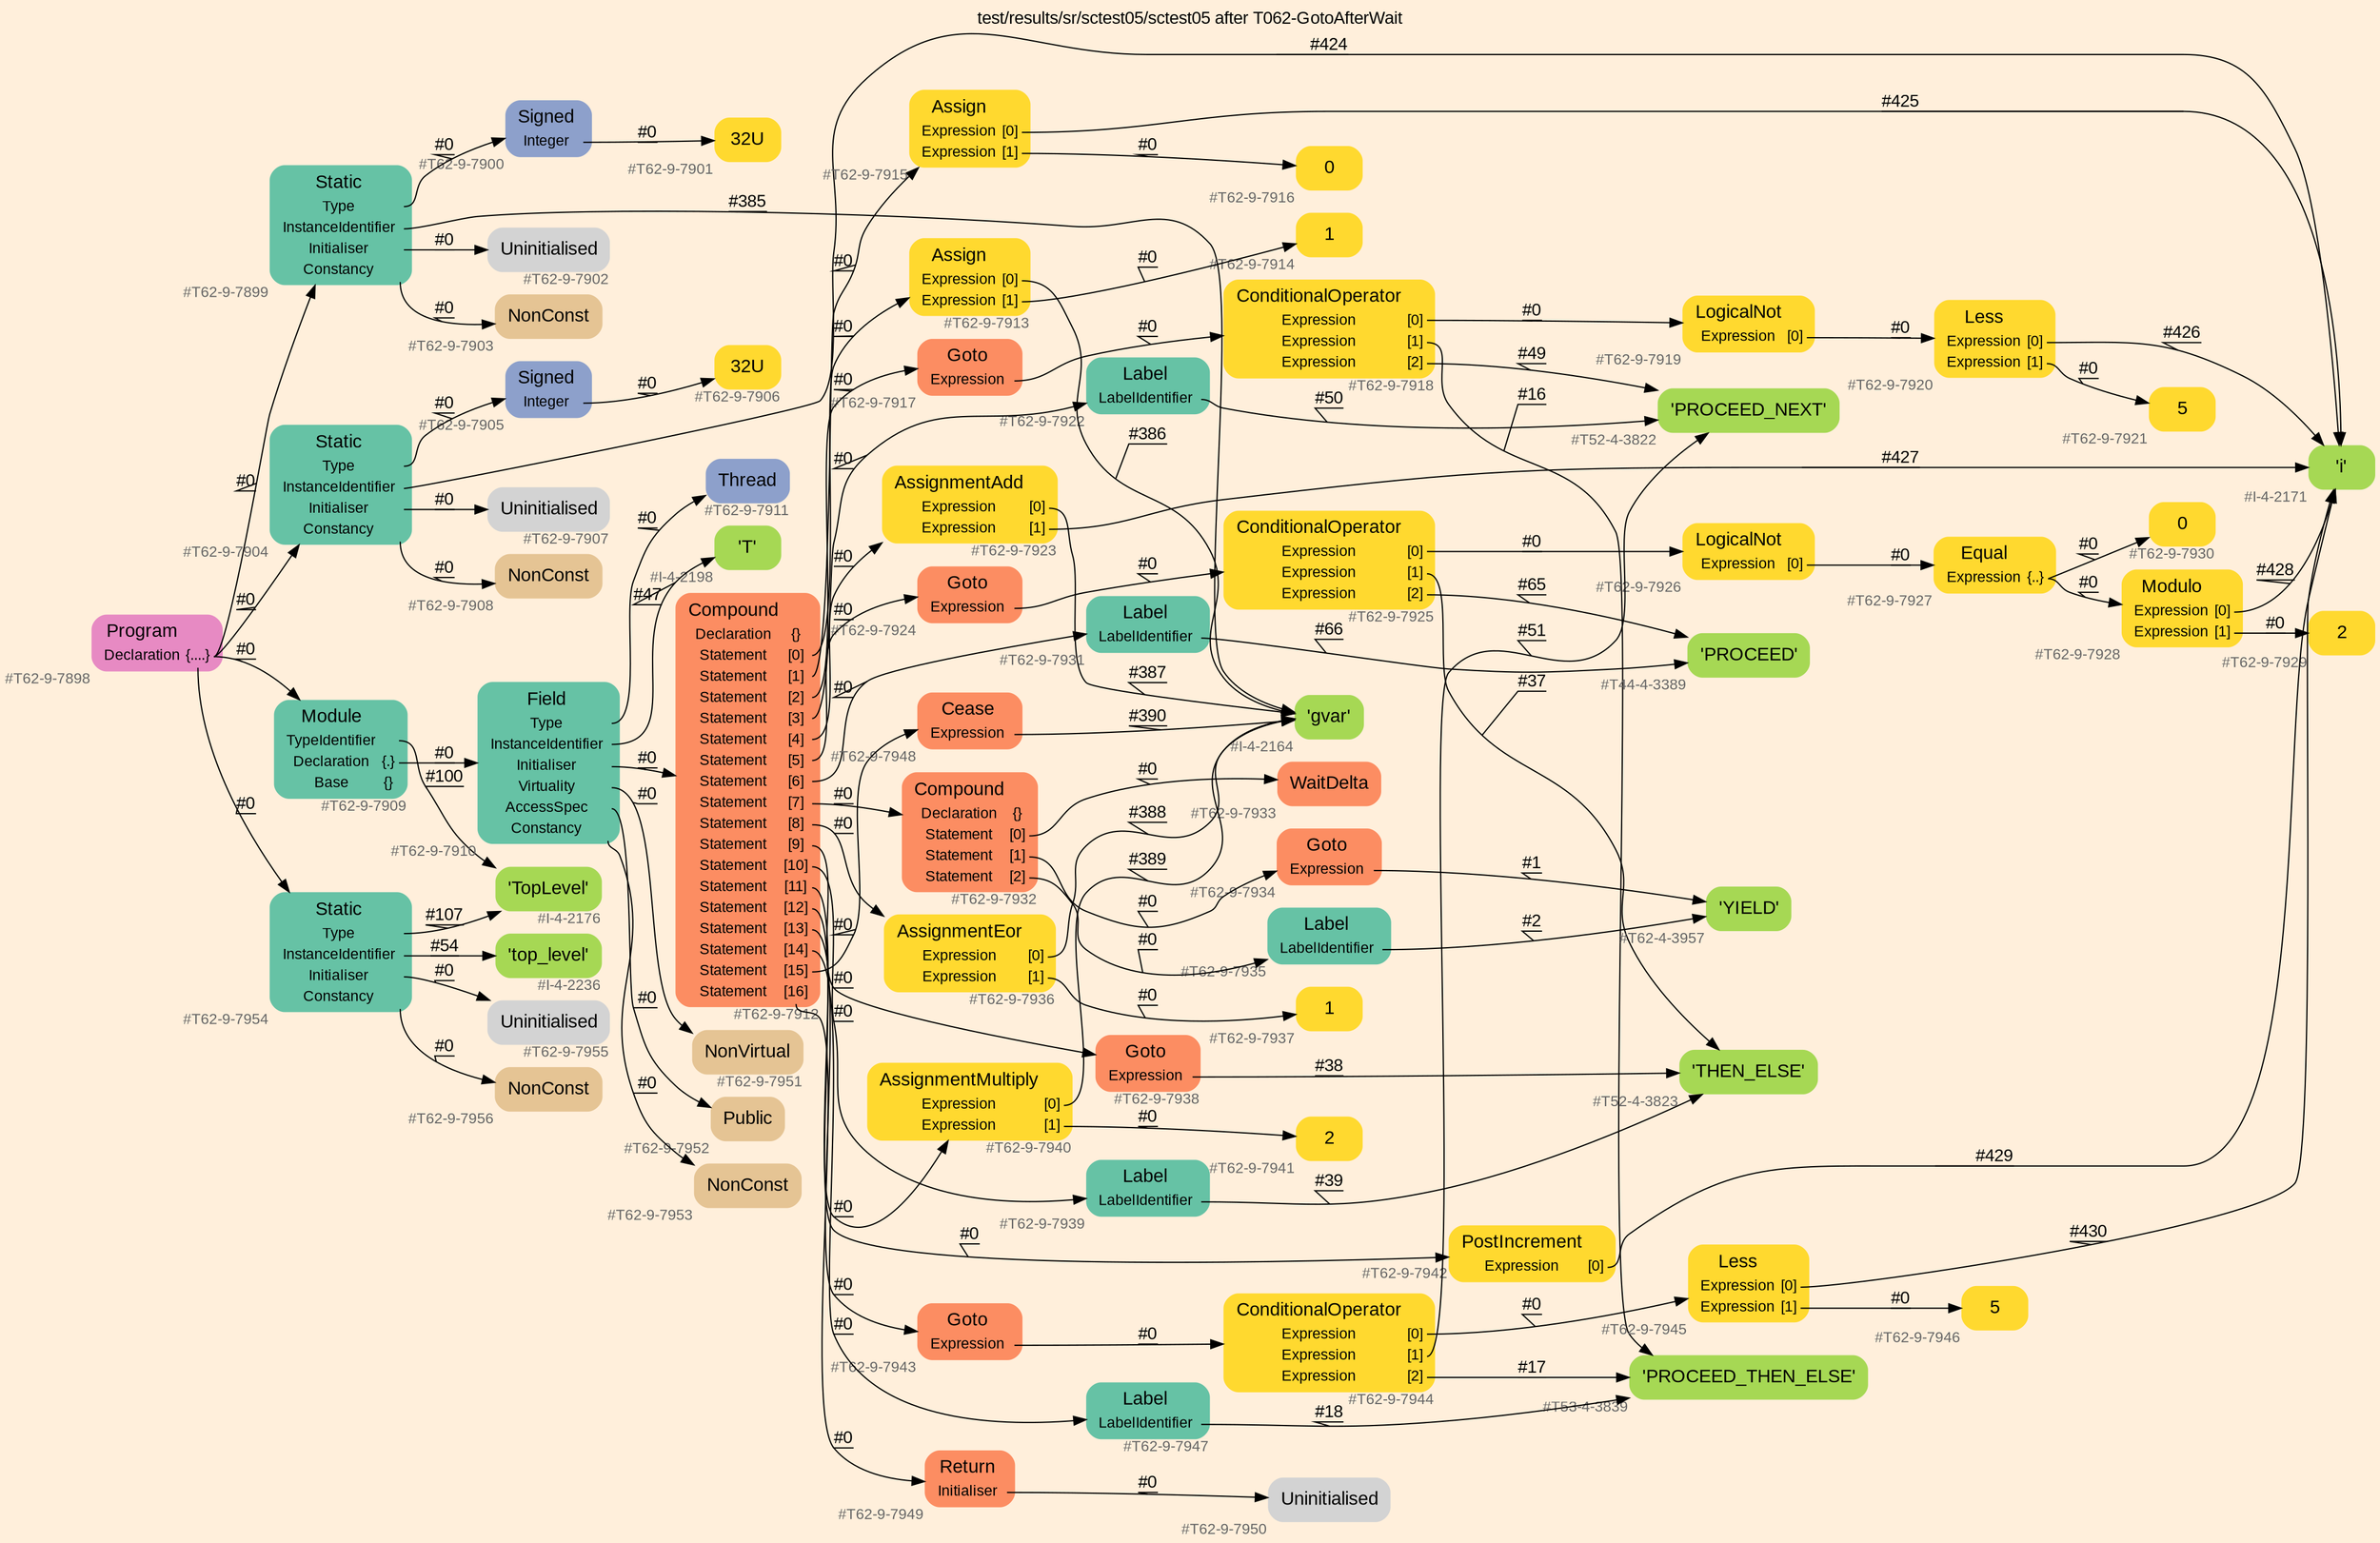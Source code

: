 digraph "test/results/sr/sctest05/sctest05 after T062-GotoAfterWait" {
label = "test/results/sr/sctest05/sctest05 after T062-GotoAfterWait"
labelloc = t
graph [
    rankdir = "LR"
    ranksep = 0.3
    bgcolor = antiquewhite1
    color = black
    fontcolor = black
    fontname = "Arial"
];
node [
    fontname = "Arial"
];
edge [
    fontname = "Arial"
];

// -------------------- node figure --------------------
// -------- block #T62-9-7898 ----------
"#T62-9-7898" [
    fillcolor = "/set28/4"
    xlabel = "#T62-9-7898"
    fontsize = "12"
    fontcolor = grey40
    shape = "plaintext"
    label = <<TABLE BORDER="0" CELLBORDER="0" CELLSPACING="0">
     <TR><TD><FONT COLOR="black" POINT-SIZE="15">Program</FONT></TD></TR>
     <TR><TD><FONT COLOR="black" POINT-SIZE="12">Declaration</FONT></TD><TD PORT="port0"><FONT COLOR="black" POINT-SIZE="12">{....}</FONT></TD></TR>
    </TABLE>>
    style = "rounded,filled"
];

// -------- block #T62-9-7899 ----------
"#T62-9-7899" [
    fillcolor = "/set28/1"
    xlabel = "#T62-9-7899"
    fontsize = "12"
    fontcolor = grey40
    shape = "plaintext"
    label = <<TABLE BORDER="0" CELLBORDER="0" CELLSPACING="0">
     <TR><TD><FONT COLOR="black" POINT-SIZE="15">Static</FONT></TD></TR>
     <TR><TD><FONT COLOR="black" POINT-SIZE="12">Type</FONT></TD><TD PORT="port0"></TD></TR>
     <TR><TD><FONT COLOR="black" POINT-SIZE="12">InstanceIdentifier</FONT></TD><TD PORT="port1"></TD></TR>
     <TR><TD><FONT COLOR="black" POINT-SIZE="12">Initialiser</FONT></TD><TD PORT="port2"></TD></TR>
     <TR><TD><FONT COLOR="black" POINT-SIZE="12">Constancy</FONT></TD><TD PORT="port3"></TD></TR>
    </TABLE>>
    style = "rounded,filled"
];

// -------- block #T62-9-7900 ----------
"#T62-9-7900" [
    fillcolor = "/set28/3"
    xlabel = "#T62-9-7900"
    fontsize = "12"
    fontcolor = grey40
    shape = "plaintext"
    label = <<TABLE BORDER="0" CELLBORDER="0" CELLSPACING="0">
     <TR><TD><FONT COLOR="black" POINT-SIZE="15">Signed</FONT></TD></TR>
     <TR><TD><FONT COLOR="black" POINT-SIZE="12">Integer</FONT></TD><TD PORT="port0"></TD></TR>
    </TABLE>>
    style = "rounded,filled"
];

// -------- block #T62-9-7901 ----------
"#T62-9-7901" [
    fillcolor = "/set28/6"
    xlabel = "#T62-9-7901"
    fontsize = "12"
    fontcolor = grey40
    shape = "plaintext"
    label = <<TABLE BORDER="0" CELLBORDER="0" CELLSPACING="0">
     <TR><TD><FONT COLOR="black" POINT-SIZE="15">32U</FONT></TD></TR>
    </TABLE>>
    style = "rounded,filled"
];

// -------- block #I-4-2164 ----------
"#I-4-2164" [
    fillcolor = "/set28/5"
    xlabel = "#I-4-2164"
    fontsize = "12"
    fontcolor = grey40
    shape = "plaintext"
    label = <<TABLE BORDER="0" CELLBORDER="0" CELLSPACING="0">
     <TR><TD><FONT COLOR="black" POINT-SIZE="15">'gvar'</FONT></TD></TR>
    </TABLE>>
    style = "rounded,filled"
];

// -------- block #T62-9-7902 ----------
"#T62-9-7902" [
    xlabel = "#T62-9-7902"
    fontsize = "12"
    fontcolor = grey40
    shape = "plaintext"
    label = <<TABLE BORDER="0" CELLBORDER="0" CELLSPACING="0">
     <TR><TD><FONT COLOR="black" POINT-SIZE="15">Uninitialised</FONT></TD></TR>
    </TABLE>>
    style = "rounded,filled"
];

// -------- block #T62-9-7903 ----------
"#T62-9-7903" [
    fillcolor = "/set28/7"
    xlabel = "#T62-9-7903"
    fontsize = "12"
    fontcolor = grey40
    shape = "plaintext"
    label = <<TABLE BORDER="0" CELLBORDER="0" CELLSPACING="0">
     <TR><TD><FONT COLOR="black" POINT-SIZE="15">NonConst</FONT></TD></TR>
    </TABLE>>
    style = "rounded,filled"
];

// -------- block #T62-9-7904 ----------
"#T62-9-7904" [
    fillcolor = "/set28/1"
    xlabel = "#T62-9-7904"
    fontsize = "12"
    fontcolor = grey40
    shape = "plaintext"
    label = <<TABLE BORDER="0" CELLBORDER="0" CELLSPACING="0">
     <TR><TD><FONT COLOR="black" POINT-SIZE="15">Static</FONT></TD></TR>
     <TR><TD><FONT COLOR="black" POINT-SIZE="12">Type</FONT></TD><TD PORT="port0"></TD></TR>
     <TR><TD><FONT COLOR="black" POINT-SIZE="12">InstanceIdentifier</FONT></TD><TD PORT="port1"></TD></TR>
     <TR><TD><FONT COLOR="black" POINT-SIZE="12">Initialiser</FONT></TD><TD PORT="port2"></TD></TR>
     <TR><TD><FONT COLOR="black" POINT-SIZE="12">Constancy</FONT></TD><TD PORT="port3"></TD></TR>
    </TABLE>>
    style = "rounded,filled"
];

// -------- block #T62-9-7905 ----------
"#T62-9-7905" [
    fillcolor = "/set28/3"
    xlabel = "#T62-9-7905"
    fontsize = "12"
    fontcolor = grey40
    shape = "plaintext"
    label = <<TABLE BORDER="0" CELLBORDER="0" CELLSPACING="0">
     <TR><TD><FONT COLOR="black" POINT-SIZE="15">Signed</FONT></TD></TR>
     <TR><TD><FONT COLOR="black" POINT-SIZE="12">Integer</FONT></TD><TD PORT="port0"></TD></TR>
    </TABLE>>
    style = "rounded,filled"
];

// -------- block #T62-9-7906 ----------
"#T62-9-7906" [
    fillcolor = "/set28/6"
    xlabel = "#T62-9-7906"
    fontsize = "12"
    fontcolor = grey40
    shape = "plaintext"
    label = <<TABLE BORDER="0" CELLBORDER="0" CELLSPACING="0">
     <TR><TD><FONT COLOR="black" POINT-SIZE="15">32U</FONT></TD></TR>
    </TABLE>>
    style = "rounded,filled"
];

// -------- block #I-4-2171 ----------
"#I-4-2171" [
    fillcolor = "/set28/5"
    xlabel = "#I-4-2171"
    fontsize = "12"
    fontcolor = grey40
    shape = "plaintext"
    label = <<TABLE BORDER="0" CELLBORDER="0" CELLSPACING="0">
     <TR><TD><FONT COLOR="black" POINT-SIZE="15">'i'</FONT></TD></TR>
    </TABLE>>
    style = "rounded,filled"
];

// -------- block #T62-9-7907 ----------
"#T62-9-7907" [
    xlabel = "#T62-9-7907"
    fontsize = "12"
    fontcolor = grey40
    shape = "plaintext"
    label = <<TABLE BORDER="0" CELLBORDER="0" CELLSPACING="0">
     <TR><TD><FONT COLOR="black" POINT-SIZE="15">Uninitialised</FONT></TD></TR>
    </TABLE>>
    style = "rounded,filled"
];

// -------- block #T62-9-7908 ----------
"#T62-9-7908" [
    fillcolor = "/set28/7"
    xlabel = "#T62-9-7908"
    fontsize = "12"
    fontcolor = grey40
    shape = "plaintext"
    label = <<TABLE BORDER="0" CELLBORDER="0" CELLSPACING="0">
     <TR><TD><FONT COLOR="black" POINT-SIZE="15">NonConst</FONT></TD></TR>
    </TABLE>>
    style = "rounded,filled"
];

// -------- block #T62-9-7909 ----------
"#T62-9-7909" [
    fillcolor = "/set28/1"
    xlabel = "#T62-9-7909"
    fontsize = "12"
    fontcolor = grey40
    shape = "plaintext"
    label = <<TABLE BORDER="0" CELLBORDER="0" CELLSPACING="0">
     <TR><TD><FONT COLOR="black" POINT-SIZE="15">Module</FONT></TD></TR>
     <TR><TD><FONT COLOR="black" POINT-SIZE="12">TypeIdentifier</FONT></TD><TD PORT="port0"></TD></TR>
     <TR><TD><FONT COLOR="black" POINT-SIZE="12">Declaration</FONT></TD><TD PORT="port1"><FONT COLOR="black" POINT-SIZE="12">{.}</FONT></TD></TR>
     <TR><TD><FONT COLOR="black" POINT-SIZE="12">Base</FONT></TD><TD PORT="port2"><FONT COLOR="black" POINT-SIZE="12">{}</FONT></TD></TR>
    </TABLE>>
    style = "rounded,filled"
];

// -------- block #I-4-2176 ----------
"#I-4-2176" [
    fillcolor = "/set28/5"
    xlabel = "#I-4-2176"
    fontsize = "12"
    fontcolor = grey40
    shape = "plaintext"
    label = <<TABLE BORDER="0" CELLBORDER="0" CELLSPACING="0">
     <TR><TD><FONT COLOR="black" POINT-SIZE="15">'TopLevel'</FONT></TD></TR>
    </TABLE>>
    style = "rounded,filled"
];

// -------- block #T62-9-7910 ----------
"#T62-9-7910" [
    fillcolor = "/set28/1"
    xlabel = "#T62-9-7910"
    fontsize = "12"
    fontcolor = grey40
    shape = "plaintext"
    label = <<TABLE BORDER="0" CELLBORDER="0" CELLSPACING="0">
     <TR><TD><FONT COLOR="black" POINT-SIZE="15">Field</FONT></TD></TR>
     <TR><TD><FONT COLOR="black" POINT-SIZE="12">Type</FONT></TD><TD PORT="port0"></TD></TR>
     <TR><TD><FONT COLOR="black" POINT-SIZE="12">InstanceIdentifier</FONT></TD><TD PORT="port1"></TD></TR>
     <TR><TD><FONT COLOR="black" POINT-SIZE="12">Initialiser</FONT></TD><TD PORT="port2"></TD></TR>
     <TR><TD><FONT COLOR="black" POINT-SIZE="12">Virtuality</FONT></TD><TD PORT="port3"></TD></TR>
     <TR><TD><FONT COLOR="black" POINT-SIZE="12">AccessSpec</FONT></TD><TD PORT="port4"></TD></TR>
     <TR><TD><FONT COLOR="black" POINT-SIZE="12">Constancy</FONT></TD><TD PORT="port5"></TD></TR>
    </TABLE>>
    style = "rounded,filled"
];

// -------- block #T62-9-7911 ----------
"#T62-9-7911" [
    fillcolor = "/set28/3"
    xlabel = "#T62-9-7911"
    fontsize = "12"
    fontcolor = grey40
    shape = "plaintext"
    label = <<TABLE BORDER="0" CELLBORDER="0" CELLSPACING="0">
     <TR><TD><FONT COLOR="black" POINT-SIZE="15">Thread</FONT></TD></TR>
    </TABLE>>
    style = "rounded,filled"
];

// -------- block #I-4-2198 ----------
"#I-4-2198" [
    fillcolor = "/set28/5"
    xlabel = "#I-4-2198"
    fontsize = "12"
    fontcolor = grey40
    shape = "plaintext"
    label = <<TABLE BORDER="0" CELLBORDER="0" CELLSPACING="0">
     <TR><TD><FONT COLOR="black" POINT-SIZE="15">'T'</FONT></TD></TR>
    </TABLE>>
    style = "rounded,filled"
];

// -------- block #T62-9-7912 ----------
"#T62-9-7912" [
    fillcolor = "/set28/2"
    xlabel = "#T62-9-7912"
    fontsize = "12"
    fontcolor = grey40
    shape = "plaintext"
    label = <<TABLE BORDER="0" CELLBORDER="0" CELLSPACING="0">
     <TR><TD><FONT COLOR="black" POINT-SIZE="15">Compound</FONT></TD></TR>
     <TR><TD><FONT COLOR="black" POINT-SIZE="12">Declaration</FONT></TD><TD PORT="port0"><FONT COLOR="black" POINT-SIZE="12">{}</FONT></TD></TR>
     <TR><TD><FONT COLOR="black" POINT-SIZE="12">Statement</FONT></TD><TD PORT="port1"><FONT COLOR="black" POINT-SIZE="12">[0]</FONT></TD></TR>
     <TR><TD><FONT COLOR="black" POINT-SIZE="12">Statement</FONT></TD><TD PORT="port2"><FONT COLOR="black" POINT-SIZE="12">[1]</FONT></TD></TR>
     <TR><TD><FONT COLOR="black" POINT-SIZE="12">Statement</FONT></TD><TD PORT="port3"><FONT COLOR="black" POINT-SIZE="12">[2]</FONT></TD></TR>
     <TR><TD><FONT COLOR="black" POINT-SIZE="12">Statement</FONT></TD><TD PORT="port4"><FONT COLOR="black" POINT-SIZE="12">[3]</FONT></TD></TR>
     <TR><TD><FONT COLOR="black" POINT-SIZE="12">Statement</FONT></TD><TD PORT="port5"><FONT COLOR="black" POINT-SIZE="12">[4]</FONT></TD></TR>
     <TR><TD><FONT COLOR="black" POINT-SIZE="12">Statement</FONT></TD><TD PORT="port6"><FONT COLOR="black" POINT-SIZE="12">[5]</FONT></TD></TR>
     <TR><TD><FONT COLOR="black" POINT-SIZE="12">Statement</FONT></TD><TD PORT="port7"><FONT COLOR="black" POINT-SIZE="12">[6]</FONT></TD></TR>
     <TR><TD><FONT COLOR="black" POINT-SIZE="12">Statement</FONT></TD><TD PORT="port8"><FONT COLOR="black" POINT-SIZE="12">[7]</FONT></TD></TR>
     <TR><TD><FONT COLOR="black" POINT-SIZE="12">Statement</FONT></TD><TD PORT="port9"><FONT COLOR="black" POINT-SIZE="12">[8]</FONT></TD></TR>
     <TR><TD><FONT COLOR="black" POINT-SIZE="12">Statement</FONT></TD><TD PORT="port10"><FONT COLOR="black" POINT-SIZE="12">[9]</FONT></TD></TR>
     <TR><TD><FONT COLOR="black" POINT-SIZE="12">Statement</FONT></TD><TD PORT="port11"><FONT COLOR="black" POINT-SIZE="12">[10]</FONT></TD></TR>
     <TR><TD><FONT COLOR="black" POINT-SIZE="12">Statement</FONT></TD><TD PORT="port12"><FONT COLOR="black" POINT-SIZE="12">[11]</FONT></TD></TR>
     <TR><TD><FONT COLOR="black" POINT-SIZE="12">Statement</FONT></TD><TD PORT="port13"><FONT COLOR="black" POINT-SIZE="12">[12]</FONT></TD></TR>
     <TR><TD><FONT COLOR="black" POINT-SIZE="12">Statement</FONT></TD><TD PORT="port14"><FONT COLOR="black" POINT-SIZE="12">[13]</FONT></TD></TR>
     <TR><TD><FONT COLOR="black" POINT-SIZE="12">Statement</FONT></TD><TD PORT="port15"><FONT COLOR="black" POINT-SIZE="12">[14]</FONT></TD></TR>
     <TR><TD><FONT COLOR="black" POINT-SIZE="12">Statement</FONT></TD><TD PORT="port16"><FONT COLOR="black" POINT-SIZE="12">[15]</FONT></TD></TR>
     <TR><TD><FONT COLOR="black" POINT-SIZE="12">Statement</FONT></TD><TD PORT="port17"><FONT COLOR="black" POINT-SIZE="12">[16]</FONT></TD></TR>
    </TABLE>>
    style = "rounded,filled"
];

// -------- block #T62-9-7913 ----------
"#T62-9-7913" [
    fillcolor = "/set28/6"
    xlabel = "#T62-9-7913"
    fontsize = "12"
    fontcolor = grey40
    shape = "plaintext"
    label = <<TABLE BORDER="0" CELLBORDER="0" CELLSPACING="0">
     <TR><TD><FONT COLOR="black" POINT-SIZE="15">Assign</FONT></TD></TR>
     <TR><TD><FONT COLOR="black" POINT-SIZE="12">Expression</FONT></TD><TD PORT="port0"><FONT COLOR="black" POINT-SIZE="12">[0]</FONT></TD></TR>
     <TR><TD><FONT COLOR="black" POINT-SIZE="12">Expression</FONT></TD><TD PORT="port1"><FONT COLOR="black" POINT-SIZE="12">[1]</FONT></TD></TR>
    </TABLE>>
    style = "rounded,filled"
];

// -------- block #T62-9-7914 ----------
"#T62-9-7914" [
    fillcolor = "/set28/6"
    xlabel = "#T62-9-7914"
    fontsize = "12"
    fontcolor = grey40
    shape = "plaintext"
    label = <<TABLE BORDER="0" CELLBORDER="0" CELLSPACING="0">
     <TR><TD><FONT COLOR="black" POINT-SIZE="15">1</FONT></TD></TR>
    </TABLE>>
    style = "rounded,filled"
];

// -------- block #T62-9-7915 ----------
"#T62-9-7915" [
    fillcolor = "/set28/6"
    xlabel = "#T62-9-7915"
    fontsize = "12"
    fontcolor = grey40
    shape = "plaintext"
    label = <<TABLE BORDER="0" CELLBORDER="0" CELLSPACING="0">
     <TR><TD><FONT COLOR="black" POINT-SIZE="15">Assign</FONT></TD></TR>
     <TR><TD><FONT COLOR="black" POINT-SIZE="12">Expression</FONT></TD><TD PORT="port0"><FONT COLOR="black" POINT-SIZE="12">[0]</FONT></TD></TR>
     <TR><TD><FONT COLOR="black" POINT-SIZE="12">Expression</FONT></TD><TD PORT="port1"><FONT COLOR="black" POINT-SIZE="12">[1]</FONT></TD></TR>
    </TABLE>>
    style = "rounded,filled"
];

// -------- block #T62-9-7916 ----------
"#T62-9-7916" [
    fillcolor = "/set28/6"
    xlabel = "#T62-9-7916"
    fontsize = "12"
    fontcolor = grey40
    shape = "plaintext"
    label = <<TABLE BORDER="0" CELLBORDER="0" CELLSPACING="0">
     <TR><TD><FONT COLOR="black" POINT-SIZE="15">0</FONT></TD></TR>
    </TABLE>>
    style = "rounded,filled"
];

// -------- block #T62-9-7917 ----------
"#T62-9-7917" [
    fillcolor = "/set28/2"
    xlabel = "#T62-9-7917"
    fontsize = "12"
    fontcolor = grey40
    shape = "plaintext"
    label = <<TABLE BORDER="0" CELLBORDER="0" CELLSPACING="0">
     <TR><TD><FONT COLOR="black" POINT-SIZE="15">Goto</FONT></TD></TR>
     <TR><TD><FONT COLOR="black" POINT-SIZE="12">Expression</FONT></TD><TD PORT="port0"></TD></TR>
    </TABLE>>
    style = "rounded,filled"
];

// -------- block #T62-9-7918 ----------
"#T62-9-7918" [
    fillcolor = "/set28/6"
    xlabel = "#T62-9-7918"
    fontsize = "12"
    fontcolor = grey40
    shape = "plaintext"
    label = <<TABLE BORDER="0" CELLBORDER="0" CELLSPACING="0">
     <TR><TD><FONT COLOR="black" POINT-SIZE="15">ConditionalOperator</FONT></TD></TR>
     <TR><TD><FONT COLOR="black" POINT-SIZE="12">Expression</FONT></TD><TD PORT="port0"><FONT COLOR="black" POINT-SIZE="12">[0]</FONT></TD></TR>
     <TR><TD><FONT COLOR="black" POINT-SIZE="12">Expression</FONT></TD><TD PORT="port1"><FONT COLOR="black" POINT-SIZE="12">[1]</FONT></TD></TR>
     <TR><TD><FONT COLOR="black" POINT-SIZE="12">Expression</FONT></TD><TD PORT="port2"><FONT COLOR="black" POINT-SIZE="12">[2]</FONT></TD></TR>
    </TABLE>>
    style = "rounded,filled"
];

// -------- block #T62-9-7919 ----------
"#T62-9-7919" [
    fillcolor = "/set28/6"
    xlabel = "#T62-9-7919"
    fontsize = "12"
    fontcolor = grey40
    shape = "plaintext"
    label = <<TABLE BORDER="0" CELLBORDER="0" CELLSPACING="0">
     <TR><TD><FONT COLOR="black" POINT-SIZE="15">LogicalNot</FONT></TD></TR>
     <TR><TD><FONT COLOR="black" POINT-SIZE="12">Expression</FONT></TD><TD PORT="port0"><FONT COLOR="black" POINT-SIZE="12">[0]</FONT></TD></TR>
    </TABLE>>
    style = "rounded,filled"
];

// -------- block #T62-9-7920 ----------
"#T62-9-7920" [
    fillcolor = "/set28/6"
    xlabel = "#T62-9-7920"
    fontsize = "12"
    fontcolor = grey40
    shape = "plaintext"
    label = <<TABLE BORDER="0" CELLBORDER="0" CELLSPACING="0">
     <TR><TD><FONT COLOR="black" POINT-SIZE="15">Less</FONT></TD></TR>
     <TR><TD><FONT COLOR="black" POINT-SIZE="12">Expression</FONT></TD><TD PORT="port0"><FONT COLOR="black" POINT-SIZE="12">[0]</FONT></TD></TR>
     <TR><TD><FONT COLOR="black" POINT-SIZE="12">Expression</FONT></TD><TD PORT="port1"><FONT COLOR="black" POINT-SIZE="12">[1]</FONT></TD></TR>
    </TABLE>>
    style = "rounded,filled"
];

// -------- block #T62-9-7921 ----------
"#T62-9-7921" [
    fillcolor = "/set28/6"
    xlabel = "#T62-9-7921"
    fontsize = "12"
    fontcolor = grey40
    shape = "plaintext"
    label = <<TABLE BORDER="0" CELLBORDER="0" CELLSPACING="0">
     <TR><TD><FONT COLOR="black" POINT-SIZE="15">5</FONT></TD></TR>
    </TABLE>>
    style = "rounded,filled"
];

// -------- block #T53-4-3839 ----------
"#T53-4-3839" [
    fillcolor = "/set28/5"
    xlabel = "#T53-4-3839"
    fontsize = "12"
    fontcolor = grey40
    shape = "plaintext"
    label = <<TABLE BORDER="0" CELLBORDER="0" CELLSPACING="0">
     <TR><TD><FONT COLOR="black" POINT-SIZE="15">'PROCEED_THEN_ELSE'</FONT></TD></TR>
    </TABLE>>
    style = "rounded,filled"
];

// -------- block #T52-4-3822 ----------
"#T52-4-3822" [
    fillcolor = "/set28/5"
    xlabel = "#T52-4-3822"
    fontsize = "12"
    fontcolor = grey40
    shape = "plaintext"
    label = <<TABLE BORDER="0" CELLBORDER="0" CELLSPACING="0">
     <TR><TD><FONT COLOR="black" POINT-SIZE="15">'PROCEED_NEXT'</FONT></TD></TR>
    </TABLE>>
    style = "rounded,filled"
];

// -------- block #T62-9-7922 ----------
"#T62-9-7922" [
    fillcolor = "/set28/1"
    xlabel = "#T62-9-7922"
    fontsize = "12"
    fontcolor = grey40
    shape = "plaintext"
    label = <<TABLE BORDER="0" CELLBORDER="0" CELLSPACING="0">
     <TR><TD><FONT COLOR="black" POINT-SIZE="15">Label</FONT></TD></TR>
     <TR><TD><FONT COLOR="black" POINT-SIZE="12">LabelIdentifier</FONT></TD><TD PORT="port0"></TD></TR>
    </TABLE>>
    style = "rounded,filled"
];

// -------- block #T62-9-7923 ----------
"#T62-9-7923" [
    fillcolor = "/set28/6"
    xlabel = "#T62-9-7923"
    fontsize = "12"
    fontcolor = grey40
    shape = "plaintext"
    label = <<TABLE BORDER="0" CELLBORDER="0" CELLSPACING="0">
     <TR><TD><FONT COLOR="black" POINT-SIZE="15">AssignmentAdd</FONT></TD></TR>
     <TR><TD><FONT COLOR="black" POINT-SIZE="12">Expression</FONT></TD><TD PORT="port0"><FONT COLOR="black" POINT-SIZE="12">[0]</FONT></TD></TR>
     <TR><TD><FONT COLOR="black" POINT-SIZE="12">Expression</FONT></TD><TD PORT="port1"><FONT COLOR="black" POINT-SIZE="12">[1]</FONT></TD></TR>
    </TABLE>>
    style = "rounded,filled"
];

// -------- block #T62-9-7924 ----------
"#T62-9-7924" [
    fillcolor = "/set28/2"
    xlabel = "#T62-9-7924"
    fontsize = "12"
    fontcolor = grey40
    shape = "plaintext"
    label = <<TABLE BORDER="0" CELLBORDER="0" CELLSPACING="0">
     <TR><TD><FONT COLOR="black" POINT-SIZE="15">Goto</FONT></TD></TR>
     <TR><TD><FONT COLOR="black" POINT-SIZE="12">Expression</FONT></TD><TD PORT="port0"></TD></TR>
    </TABLE>>
    style = "rounded,filled"
];

// -------- block #T62-9-7925 ----------
"#T62-9-7925" [
    fillcolor = "/set28/6"
    xlabel = "#T62-9-7925"
    fontsize = "12"
    fontcolor = grey40
    shape = "plaintext"
    label = <<TABLE BORDER="0" CELLBORDER="0" CELLSPACING="0">
     <TR><TD><FONT COLOR="black" POINT-SIZE="15">ConditionalOperator</FONT></TD></TR>
     <TR><TD><FONT COLOR="black" POINT-SIZE="12">Expression</FONT></TD><TD PORT="port0"><FONT COLOR="black" POINT-SIZE="12">[0]</FONT></TD></TR>
     <TR><TD><FONT COLOR="black" POINT-SIZE="12">Expression</FONT></TD><TD PORT="port1"><FONT COLOR="black" POINT-SIZE="12">[1]</FONT></TD></TR>
     <TR><TD><FONT COLOR="black" POINT-SIZE="12">Expression</FONT></TD><TD PORT="port2"><FONT COLOR="black" POINT-SIZE="12">[2]</FONT></TD></TR>
    </TABLE>>
    style = "rounded,filled"
];

// -------- block #T62-9-7926 ----------
"#T62-9-7926" [
    fillcolor = "/set28/6"
    xlabel = "#T62-9-7926"
    fontsize = "12"
    fontcolor = grey40
    shape = "plaintext"
    label = <<TABLE BORDER="0" CELLBORDER="0" CELLSPACING="0">
     <TR><TD><FONT COLOR="black" POINT-SIZE="15">LogicalNot</FONT></TD></TR>
     <TR><TD><FONT COLOR="black" POINT-SIZE="12">Expression</FONT></TD><TD PORT="port0"><FONT COLOR="black" POINT-SIZE="12">[0]</FONT></TD></TR>
    </TABLE>>
    style = "rounded,filled"
];

// -------- block #T62-9-7927 ----------
"#T62-9-7927" [
    fillcolor = "/set28/6"
    xlabel = "#T62-9-7927"
    fontsize = "12"
    fontcolor = grey40
    shape = "plaintext"
    label = <<TABLE BORDER="0" CELLBORDER="0" CELLSPACING="0">
     <TR><TD><FONT COLOR="black" POINT-SIZE="15">Equal</FONT></TD></TR>
     <TR><TD><FONT COLOR="black" POINT-SIZE="12">Expression</FONT></TD><TD PORT="port0"><FONT COLOR="black" POINT-SIZE="12">{..}</FONT></TD></TR>
    </TABLE>>
    style = "rounded,filled"
];

// -------- block #T62-9-7928 ----------
"#T62-9-7928" [
    fillcolor = "/set28/6"
    xlabel = "#T62-9-7928"
    fontsize = "12"
    fontcolor = grey40
    shape = "plaintext"
    label = <<TABLE BORDER="0" CELLBORDER="0" CELLSPACING="0">
     <TR><TD><FONT COLOR="black" POINT-SIZE="15">Modulo</FONT></TD></TR>
     <TR><TD><FONT COLOR="black" POINT-SIZE="12">Expression</FONT></TD><TD PORT="port0"><FONT COLOR="black" POINT-SIZE="12">[0]</FONT></TD></TR>
     <TR><TD><FONT COLOR="black" POINT-SIZE="12">Expression</FONT></TD><TD PORT="port1"><FONT COLOR="black" POINT-SIZE="12">[1]</FONT></TD></TR>
    </TABLE>>
    style = "rounded,filled"
];

// -------- block #T62-9-7929 ----------
"#T62-9-7929" [
    fillcolor = "/set28/6"
    xlabel = "#T62-9-7929"
    fontsize = "12"
    fontcolor = grey40
    shape = "plaintext"
    label = <<TABLE BORDER="0" CELLBORDER="0" CELLSPACING="0">
     <TR><TD><FONT COLOR="black" POINT-SIZE="15">2</FONT></TD></TR>
    </TABLE>>
    style = "rounded,filled"
];

// -------- block #T62-9-7930 ----------
"#T62-9-7930" [
    fillcolor = "/set28/6"
    xlabel = "#T62-9-7930"
    fontsize = "12"
    fontcolor = grey40
    shape = "plaintext"
    label = <<TABLE BORDER="0" CELLBORDER="0" CELLSPACING="0">
     <TR><TD><FONT COLOR="black" POINT-SIZE="15">0</FONT></TD></TR>
    </TABLE>>
    style = "rounded,filled"
];

// -------- block #T52-4-3823 ----------
"#T52-4-3823" [
    fillcolor = "/set28/5"
    xlabel = "#T52-4-3823"
    fontsize = "12"
    fontcolor = grey40
    shape = "plaintext"
    label = <<TABLE BORDER="0" CELLBORDER="0" CELLSPACING="0">
     <TR><TD><FONT COLOR="black" POINT-SIZE="15">'THEN_ELSE'</FONT></TD></TR>
    </TABLE>>
    style = "rounded,filled"
];

// -------- block #T44-4-3389 ----------
"#T44-4-3389" [
    fillcolor = "/set28/5"
    xlabel = "#T44-4-3389"
    fontsize = "12"
    fontcolor = grey40
    shape = "plaintext"
    label = <<TABLE BORDER="0" CELLBORDER="0" CELLSPACING="0">
     <TR><TD><FONT COLOR="black" POINT-SIZE="15">'PROCEED'</FONT></TD></TR>
    </TABLE>>
    style = "rounded,filled"
];

// -------- block #T62-9-7931 ----------
"#T62-9-7931" [
    fillcolor = "/set28/1"
    xlabel = "#T62-9-7931"
    fontsize = "12"
    fontcolor = grey40
    shape = "plaintext"
    label = <<TABLE BORDER="0" CELLBORDER="0" CELLSPACING="0">
     <TR><TD><FONT COLOR="black" POINT-SIZE="15">Label</FONT></TD></TR>
     <TR><TD><FONT COLOR="black" POINT-SIZE="12">LabelIdentifier</FONT></TD><TD PORT="port0"></TD></TR>
    </TABLE>>
    style = "rounded,filled"
];

// -------- block #T62-9-7932 ----------
"#T62-9-7932" [
    fillcolor = "/set28/2"
    xlabel = "#T62-9-7932"
    fontsize = "12"
    fontcolor = grey40
    shape = "plaintext"
    label = <<TABLE BORDER="0" CELLBORDER="0" CELLSPACING="0">
     <TR><TD><FONT COLOR="black" POINT-SIZE="15">Compound</FONT></TD></TR>
     <TR><TD><FONT COLOR="black" POINT-SIZE="12">Declaration</FONT></TD><TD PORT="port0"><FONT COLOR="black" POINT-SIZE="12">{}</FONT></TD></TR>
     <TR><TD><FONT COLOR="black" POINT-SIZE="12">Statement</FONT></TD><TD PORT="port1"><FONT COLOR="black" POINT-SIZE="12">[0]</FONT></TD></TR>
     <TR><TD><FONT COLOR="black" POINT-SIZE="12">Statement</FONT></TD><TD PORT="port2"><FONT COLOR="black" POINT-SIZE="12">[1]</FONT></TD></TR>
     <TR><TD><FONT COLOR="black" POINT-SIZE="12">Statement</FONT></TD><TD PORT="port3"><FONT COLOR="black" POINT-SIZE="12">[2]</FONT></TD></TR>
    </TABLE>>
    style = "rounded,filled"
];

// -------- block #T62-9-7933 ----------
"#T62-9-7933" [
    fillcolor = "/set28/2"
    xlabel = "#T62-9-7933"
    fontsize = "12"
    fontcolor = grey40
    shape = "plaintext"
    label = <<TABLE BORDER="0" CELLBORDER="0" CELLSPACING="0">
     <TR><TD><FONT COLOR="black" POINT-SIZE="15">WaitDelta</FONT></TD></TR>
    </TABLE>>
    style = "rounded,filled"
];

// -------- block #T62-9-7934 ----------
"#T62-9-7934" [
    fillcolor = "/set28/2"
    xlabel = "#T62-9-7934"
    fontsize = "12"
    fontcolor = grey40
    shape = "plaintext"
    label = <<TABLE BORDER="0" CELLBORDER="0" CELLSPACING="0">
     <TR><TD><FONT COLOR="black" POINT-SIZE="15">Goto</FONT></TD></TR>
     <TR><TD><FONT COLOR="black" POINT-SIZE="12">Expression</FONT></TD><TD PORT="port0"></TD></TR>
    </TABLE>>
    style = "rounded,filled"
];

// -------- block #T62-4-3957 ----------
"#T62-4-3957" [
    fillcolor = "/set28/5"
    xlabel = "#T62-4-3957"
    fontsize = "12"
    fontcolor = grey40
    shape = "plaintext"
    label = <<TABLE BORDER="0" CELLBORDER="0" CELLSPACING="0">
     <TR><TD><FONT COLOR="black" POINT-SIZE="15">'YIELD'</FONT></TD></TR>
    </TABLE>>
    style = "rounded,filled"
];

// -------- block #T62-9-7935 ----------
"#T62-9-7935" [
    fillcolor = "/set28/1"
    xlabel = "#T62-9-7935"
    fontsize = "12"
    fontcolor = grey40
    shape = "plaintext"
    label = <<TABLE BORDER="0" CELLBORDER="0" CELLSPACING="0">
     <TR><TD><FONT COLOR="black" POINT-SIZE="15">Label</FONT></TD></TR>
     <TR><TD><FONT COLOR="black" POINT-SIZE="12">LabelIdentifier</FONT></TD><TD PORT="port0"></TD></TR>
    </TABLE>>
    style = "rounded,filled"
];

// -------- block #T62-9-7936 ----------
"#T62-9-7936" [
    fillcolor = "/set28/6"
    xlabel = "#T62-9-7936"
    fontsize = "12"
    fontcolor = grey40
    shape = "plaintext"
    label = <<TABLE BORDER="0" CELLBORDER="0" CELLSPACING="0">
     <TR><TD><FONT COLOR="black" POINT-SIZE="15">AssignmentEor</FONT></TD></TR>
     <TR><TD><FONT COLOR="black" POINT-SIZE="12">Expression</FONT></TD><TD PORT="port0"><FONT COLOR="black" POINT-SIZE="12">[0]</FONT></TD></TR>
     <TR><TD><FONT COLOR="black" POINT-SIZE="12">Expression</FONT></TD><TD PORT="port1"><FONT COLOR="black" POINT-SIZE="12">[1]</FONT></TD></TR>
    </TABLE>>
    style = "rounded,filled"
];

// -------- block #T62-9-7937 ----------
"#T62-9-7937" [
    fillcolor = "/set28/6"
    xlabel = "#T62-9-7937"
    fontsize = "12"
    fontcolor = grey40
    shape = "plaintext"
    label = <<TABLE BORDER="0" CELLBORDER="0" CELLSPACING="0">
     <TR><TD><FONT COLOR="black" POINT-SIZE="15">1</FONT></TD></TR>
    </TABLE>>
    style = "rounded,filled"
];

// -------- block #T62-9-7938 ----------
"#T62-9-7938" [
    fillcolor = "/set28/2"
    xlabel = "#T62-9-7938"
    fontsize = "12"
    fontcolor = grey40
    shape = "plaintext"
    label = <<TABLE BORDER="0" CELLBORDER="0" CELLSPACING="0">
     <TR><TD><FONT COLOR="black" POINT-SIZE="15">Goto</FONT></TD></TR>
     <TR><TD><FONT COLOR="black" POINT-SIZE="12">Expression</FONT></TD><TD PORT="port0"></TD></TR>
    </TABLE>>
    style = "rounded,filled"
];

// -------- block #T62-9-7939 ----------
"#T62-9-7939" [
    fillcolor = "/set28/1"
    xlabel = "#T62-9-7939"
    fontsize = "12"
    fontcolor = grey40
    shape = "plaintext"
    label = <<TABLE BORDER="0" CELLBORDER="0" CELLSPACING="0">
     <TR><TD><FONT COLOR="black" POINT-SIZE="15">Label</FONT></TD></TR>
     <TR><TD><FONT COLOR="black" POINT-SIZE="12">LabelIdentifier</FONT></TD><TD PORT="port0"></TD></TR>
    </TABLE>>
    style = "rounded,filled"
];

// -------- block #T62-9-7940 ----------
"#T62-9-7940" [
    fillcolor = "/set28/6"
    xlabel = "#T62-9-7940"
    fontsize = "12"
    fontcolor = grey40
    shape = "plaintext"
    label = <<TABLE BORDER="0" CELLBORDER="0" CELLSPACING="0">
     <TR><TD><FONT COLOR="black" POINT-SIZE="15">AssignmentMultiply</FONT></TD></TR>
     <TR><TD><FONT COLOR="black" POINT-SIZE="12">Expression</FONT></TD><TD PORT="port0"><FONT COLOR="black" POINT-SIZE="12">[0]</FONT></TD></TR>
     <TR><TD><FONT COLOR="black" POINT-SIZE="12">Expression</FONT></TD><TD PORT="port1"><FONT COLOR="black" POINT-SIZE="12">[1]</FONT></TD></TR>
    </TABLE>>
    style = "rounded,filled"
];

// -------- block #T62-9-7941 ----------
"#T62-9-7941" [
    fillcolor = "/set28/6"
    xlabel = "#T62-9-7941"
    fontsize = "12"
    fontcolor = grey40
    shape = "plaintext"
    label = <<TABLE BORDER="0" CELLBORDER="0" CELLSPACING="0">
     <TR><TD><FONT COLOR="black" POINT-SIZE="15">2</FONT></TD></TR>
    </TABLE>>
    style = "rounded,filled"
];

// -------- block #T62-9-7942 ----------
"#T62-9-7942" [
    fillcolor = "/set28/6"
    xlabel = "#T62-9-7942"
    fontsize = "12"
    fontcolor = grey40
    shape = "plaintext"
    label = <<TABLE BORDER="0" CELLBORDER="0" CELLSPACING="0">
     <TR><TD><FONT COLOR="black" POINT-SIZE="15">PostIncrement</FONT></TD></TR>
     <TR><TD><FONT COLOR="black" POINT-SIZE="12">Expression</FONT></TD><TD PORT="port0"><FONT COLOR="black" POINT-SIZE="12">[0]</FONT></TD></TR>
    </TABLE>>
    style = "rounded,filled"
];

// -------- block #T62-9-7943 ----------
"#T62-9-7943" [
    fillcolor = "/set28/2"
    xlabel = "#T62-9-7943"
    fontsize = "12"
    fontcolor = grey40
    shape = "plaintext"
    label = <<TABLE BORDER="0" CELLBORDER="0" CELLSPACING="0">
     <TR><TD><FONT COLOR="black" POINT-SIZE="15">Goto</FONT></TD></TR>
     <TR><TD><FONT COLOR="black" POINT-SIZE="12">Expression</FONT></TD><TD PORT="port0"></TD></TR>
    </TABLE>>
    style = "rounded,filled"
];

// -------- block #T62-9-7944 ----------
"#T62-9-7944" [
    fillcolor = "/set28/6"
    xlabel = "#T62-9-7944"
    fontsize = "12"
    fontcolor = grey40
    shape = "plaintext"
    label = <<TABLE BORDER="0" CELLBORDER="0" CELLSPACING="0">
     <TR><TD><FONT COLOR="black" POINT-SIZE="15">ConditionalOperator</FONT></TD></TR>
     <TR><TD><FONT COLOR="black" POINT-SIZE="12">Expression</FONT></TD><TD PORT="port0"><FONT COLOR="black" POINT-SIZE="12">[0]</FONT></TD></TR>
     <TR><TD><FONT COLOR="black" POINT-SIZE="12">Expression</FONT></TD><TD PORT="port1"><FONT COLOR="black" POINT-SIZE="12">[1]</FONT></TD></TR>
     <TR><TD><FONT COLOR="black" POINT-SIZE="12">Expression</FONT></TD><TD PORT="port2"><FONT COLOR="black" POINT-SIZE="12">[2]</FONT></TD></TR>
    </TABLE>>
    style = "rounded,filled"
];

// -------- block #T62-9-7945 ----------
"#T62-9-7945" [
    fillcolor = "/set28/6"
    xlabel = "#T62-9-7945"
    fontsize = "12"
    fontcolor = grey40
    shape = "plaintext"
    label = <<TABLE BORDER="0" CELLBORDER="0" CELLSPACING="0">
     <TR><TD><FONT COLOR="black" POINT-SIZE="15">Less</FONT></TD></TR>
     <TR><TD><FONT COLOR="black" POINT-SIZE="12">Expression</FONT></TD><TD PORT="port0"><FONT COLOR="black" POINT-SIZE="12">[0]</FONT></TD></TR>
     <TR><TD><FONT COLOR="black" POINT-SIZE="12">Expression</FONT></TD><TD PORT="port1"><FONT COLOR="black" POINT-SIZE="12">[1]</FONT></TD></TR>
    </TABLE>>
    style = "rounded,filled"
];

// -------- block #T62-9-7946 ----------
"#T62-9-7946" [
    fillcolor = "/set28/6"
    xlabel = "#T62-9-7946"
    fontsize = "12"
    fontcolor = grey40
    shape = "plaintext"
    label = <<TABLE BORDER="0" CELLBORDER="0" CELLSPACING="0">
     <TR><TD><FONT COLOR="black" POINT-SIZE="15">5</FONT></TD></TR>
    </TABLE>>
    style = "rounded,filled"
];

// -------- block #T62-9-7947 ----------
"#T62-9-7947" [
    fillcolor = "/set28/1"
    xlabel = "#T62-9-7947"
    fontsize = "12"
    fontcolor = grey40
    shape = "plaintext"
    label = <<TABLE BORDER="0" CELLBORDER="0" CELLSPACING="0">
     <TR><TD><FONT COLOR="black" POINT-SIZE="15">Label</FONT></TD></TR>
     <TR><TD><FONT COLOR="black" POINT-SIZE="12">LabelIdentifier</FONT></TD><TD PORT="port0"></TD></TR>
    </TABLE>>
    style = "rounded,filled"
];

// -------- block #T62-9-7948 ----------
"#T62-9-7948" [
    fillcolor = "/set28/2"
    xlabel = "#T62-9-7948"
    fontsize = "12"
    fontcolor = grey40
    shape = "plaintext"
    label = <<TABLE BORDER="0" CELLBORDER="0" CELLSPACING="0">
     <TR><TD><FONT COLOR="black" POINT-SIZE="15">Cease</FONT></TD></TR>
     <TR><TD><FONT COLOR="black" POINT-SIZE="12">Expression</FONT></TD><TD PORT="port0"></TD></TR>
    </TABLE>>
    style = "rounded,filled"
];

// -------- block #T62-9-7949 ----------
"#T62-9-7949" [
    fillcolor = "/set28/2"
    xlabel = "#T62-9-7949"
    fontsize = "12"
    fontcolor = grey40
    shape = "plaintext"
    label = <<TABLE BORDER="0" CELLBORDER="0" CELLSPACING="0">
     <TR><TD><FONT COLOR="black" POINT-SIZE="15">Return</FONT></TD></TR>
     <TR><TD><FONT COLOR="black" POINT-SIZE="12">Initialiser</FONT></TD><TD PORT="port0"></TD></TR>
    </TABLE>>
    style = "rounded,filled"
];

// -------- block #T62-9-7950 ----------
"#T62-9-7950" [
    xlabel = "#T62-9-7950"
    fontsize = "12"
    fontcolor = grey40
    shape = "plaintext"
    label = <<TABLE BORDER="0" CELLBORDER="0" CELLSPACING="0">
     <TR><TD><FONT COLOR="black" POINT-SIZE="15">Uninitialised</FONT></TD></TR>
    </TABLE>>
    style = "rounded,filled"
];

// -------- block #T62-9-7951 ----------
"#T62-9-7951" [
    fillcolor = "/set28/7"
    xlabel = "#T62-9-7951"
    fontsize = "12"
    fontcolor = grey40
    shape = "plaintext"
    label = <<TABLE BORDER="0" CELLBORDER="0" CELLSPACING="0">
     <TR><TD><FONT COLOR="black" POINT-SIZE="15">NonVirtual</FONT></TD></TR>
    </TABLE>>
    style = "rounded,filled"
];

// -------- block #T62-9-7952 ----------
"#T62-9-7952" [
    fillcolor = "/set28/7"
    xlabel = "#T62-9-7952"
    fontsize = "12"
    fontcolor = grey40
    shape = "plaintext"
    label = <<TABLE BORDER="0" CELLBORDER="0" CELLSPACING="0">
     <TR><TD><FONT COLOR="black" POINT-SIZE="15">Public</FONT></TD></TR>
    </TABLE>>
    style = "rounded,filled"
];

// -------- block #T62-9-7953 ----------
"#T62-9-7953" [
    fillcolor = "/set28/7"
    xlabel = "#T62-9-7953"
    fontsize = "12"
    fontcolor = grey40
    shape = "plaintext"
    label = <<TABLE BORDER="0" CELLBORDER="0" CELLSPACING="0">
     <TR><TD><FONT COLOR="black" POINT-SIZE="15">NonConst</FONT></TD></TR>
    </TABLE>>
    style = "rounded,filled"
];

// -------- block #T62-9-7954 ----------
"#T62-9-7954" [
    fillcolor = "/set28/1"
    xlabel = "#T62-9-7954"
    fontsize = "12"
    fontcolor = grey40
    shape = "plaintext"
    label = <<TABLE BORDER="0" CELLBORDER="0" CELLSPACING="0">
     <TR><TD><FONT COLOR="black" POINT-SIZE="15">Static</FONT></TD></TR>
     <TR><TD><FONT COLOR="black" POINT-SIZE="12">Type</FONT></TD><TD PORT="port0"></TD></TR>
     <TR><TD><FONT COLOR="black" POINT-SIZE="12">InstanceIdentifier</FONT></TD><TD PORT="port1"></TD></TR>
     <TR><TD><FONT COLOR="black" POINT-SIZE="12">Initialiser</FONT></TD><TD PORT="port2"></TD></TR>
     <TR><TD><FONT COLOR="black" POINT-SIZE="12">Constancy</FONT></TD><TD PORT="port3"></TD></TR>
    </TABLE>>
    style = "rounded,filled"
];

// -------- block #I-4-2236 ----------
"#I-4-2236" [
    fillcolor = "/set28/5"
    xlabel = "#I-4-2236"
    fontsize = "12"
    fontcolor = grey40
    shape = "plaintext"
    label = <<TABLE BORDER="0" CELLBORDER="0" CELLSPACING="0">
     <TR><TD><FONT COLOR="black" POINT-SIZE="15">'top_level'</FONT></TD></TR>
    </TABLE>>
    style = "rounded,filled"
];

// -------- block #T62-9-7955 ----------
"#T62-9-7955" [
    xlabel = "#T62-9-7955"
    fontsize = "12"
    fontcolor = grey40
    shape = "plaintext"
    label = <<TABLE BORDER="0" CELLBORDER="0" CELLSPACING="0">
     <TR><TD><FONT COLOR="black" POINT-SIZE="15">Uninitialised</FONT></TD></TR>
    </TABLE>>
    style = "rounded,filled"
];

// -------- block #T62-9-7956 ----------
"#T62-9-7956" [
    fillcolor = "/set28/7"
    xlabel = "#T62-9-7956"
    fontsize = "12"
    fontcolor = grey40
    shape = "plaintext"
    label = <<TABLE BORDER="0" CELLBORDER="0" CELLSPACING="0">
     <TR><TD><FONT COLOR="black" POINT-SIZE="15">NonConst</FONT></TD></TR>
    </TABLE>>
    style = "rounded,filled"
];

"#T62-9-7898":port0 -> "#T62-9-7899" [
    label = "#0"
    decorate = true
    color = black
    fontcolor = black
];

"#T62-9-7898":port0 -> "#T62-9-7904" [
    label = "#0"
    decorate = true
    color = black
    fontcolor = black
];

"#T62-9-7898":port0 -> "#T62-9-7909" [
    label = "#0"
    decorate = true
    color = black
    fontcolor = black
];

"#T62-9-7898":port0 -> "#T62-9-7954" [
    label = "#0"
    decorate = true
    color = black
    fontcolor = black
];

"#T62-9-7899":port0 -> "#T62-9-7900" [
    label = "#0"
    decorate = true
    color = black
    fontcolor = black
];

"#T62-9-7899":port1 -> "#I-4-2164" [
    label = "#385"
    decorate = true
    color = black
    fontcolor = black
];

"#T62-9-7899":port2 -> "#T62-9-7902" [
    label = "#0"
    decorate = true
    color = black
    fontcolor = black
];

"#T62-9-7899":port3 -> "#T62-9-7903" [
    label = "#0"
    decorate = true
    color = black
    fontcolor = black
];

"#T62-9-7900":port0 -> "#T62-9-7901" [
    label = "#0"
    decorate = true
    color = black
    fontcolor = black
];

"#T62-9-7904":port0 -> "#T62-9-7905" [
    label = "#0"
    decorate = true
    color = black
    fontcolor = black
];

"#T62-9-7904":port1 -> "#I-4-2171" [
    label = "#424"
    decorate = true
    color = black
    fontcolor = black
];

"#T62-9-7904":port2 -> "#T62-9-7907" [
    label = "#0"
    decorate = true
    color = black
    fontcolor = black
];

"#T62-9-7904":port3 -> "#T62-9-7908" [
    label = "#0"
    decorate = true
    color = black
    fontcolor = black
];

"#T62-9-7905":port0 -> "#T62-9-7906" [
    label = "#0"
    decorate = true
    color = black
    fontcolor = black
];

"#T62-9-7909":port0 -> "#I-4-2176" [
    label = "#100"
    decorate = true
    color = black
    fontcolor = black
];

"#T62-9-7909":port1 -> "#T62-9-7910" [
    label = "#0"
    decorate = true
    color = black
    fontcolor = black
];

"#T62-9-7910":port0 -> "#T62-9-7911" [
    label = "#0"
    decorate = true
    color = black
    fontcolor = black
];

"#T62-9-7910":port1 -> "#I-4-2198" [
    label = "#47"
    decorate = true
    color = black
    fontcolor = black
];

"#T62-9-7910":port2 -> "#T62-9-7912" [
    label = "#0"
    decorate = true
    color = black
    fontcolor = black
];

"#T62-9-7910":port3 -> "#T62-9-7951" [
    label = "#0"
    decorate = true
    color = black
    fontcolor = black
];

"#T62-9-7910":port4 -> "#T62-9-7952" [
    label = "#0"
    decorate = true
    color = black
    fontcolor = black
];

"#T62-9-7910":port5 -> "#T62-9-7953" [
    label = "#0"
    decorate = true
    color = black
    fontcolor = black
];

"#T62-9-7912":port1 -> "#T62-9-7913" [
    label = "#0"
    decorate = true
    color = black
    fontcolor = black
];

"#T62-9-7912":port2 -> "#T62-9-7915" [
    label = "#0"
    decorate = true
    color = black
    fontcolor = black
];

"#T62-9-7912":port3 -> "#T62-9-7917" [
    label = "#0"
    decorate = true
    color = black
    fontcolor = black
];

"#T62-9-7912":port4 -> "#T62-9-7922" [
    label = "#0"
    decorate = true
    color = black
    fontcolor = black
];

"#T62-9-7912":port5 -> "#T62-9-7923" [
    label = "#0"
    decorate = true
    color = black
    fontcolor = black
];

"#T62-9-7912":port6 -> "#T62-9-7924" [
    label = "#0"
    decorate = true
    color = black
    fontcolor = black
];

"#T62-9-7912":port7 -> "#T62-9-7931" [
    label = "#0"
    decorate = true
    color = black
    fontcolor = black
];

"#T62-9-7912":port8 -> "#T62-9-7932" [
    label = "#0"
    decorate = true
    color = black
    fontcolor = black
];

"#T62-9-7912":port9 -> "#T62-9-7936" [
    label = "#0"
    decorate = true
    color = black
    fontcolor = black
];

"#T62-9-7912":port10 -> "#T62-9-7938" [
    label = "#0"
    decorate = true
    color = black
    fontcolor = black
];

"#T62-9-7912":port11 -> "#T62-9-7939" [
    label = "#0"
    decorate = true
    color = black
    fontcolor = black
];

"#T62-9-7912":port12 -> "#T62-9-7940" [
    label = "#0"
    decorate = true
    color = black
    fontcolor = black
];

"#T62-9-7912":port13 -> "#T62-9-7942" [
    label = "#0"
    decorate = true
    color = black
    fontcolor = black
];

"#T62-9-7912":port14 -> "#T62-9-7943" [
    label = "#0"
    decorate = true
    color = black
    fontcolor = black
];

"#T62-9-7912":port15 -> "#T62-9-7947" [
    label = "#0"
    decorate = true
    color = black
    fontcolor = black
];

"#T62-9-7912":port16 -> "#T62-9-7948" [
    label = "#0"
    decorate = true
    color = black
    fontcolor = black
];

"#T62-9-7912":port17 -> "#T62-9-7949" [
    label = "#0"
    decorate = true
    color = black
    fontcolor = black
];

"#T62-9-7913":port0 -> "#I-4-2164" [
    label = "#386"
    decorate = true
    color = black
    fontcolor = black
];

"#T62-9-7913":port1 -> "#T62-9-7914" [
    label = "#0"
    decorate = true
    color = black
    fontcolor = black
];

"#T62-9-7915":port0 -> "#I-4-2171" [
    label = "#425"
    decorate = true
    color = black
    fontcolor = black
];

"#T62-9-7915":port1 -> "#T62-9-7916" [
    label = "#0"
    decorate = true
    color = black
    fontcolor = black
];

"#T62-9-7917":port0 -> "#T62-9-7918" [
    label = "#0"
    decorate = true
    color = black
    fontcolor = black
];

"#T62-9-7918":port0 -> "#T62-9-7919" [
    label = "#0"
    decorate = true
    color = black
    fontcolor = black
];

"#T62-9-7918":port1 -> "#T53-4-3839" [
    label = "#16"
    decorate = true
    color = black
    fontcolor = black
];

"#T62-9-7918":port2 -> "#T52-4-3822" [
    label = "#49"
    decorate = true
    color = black
    fontcolor = black
];

"#T62-9-7919":port0 -> "#T62-9-7920" [
    label = "#0"
    decorate = true
    color = black
    fontcolor = black
];

"#T62-9-7920":port0 -> "#I-4-2171" [
    label = "#426"
    decorate = true
    color = black
    fontcolor = black
];

"#T62-9-7920":port1 -> "#T62-9-7921" [
    label = "#0"
    decorate = true
    color = black
    fontcolor = black
];

"#T62-9-7922":port0 -> "#T52-4-3822" [
    label = "#50"
    decorate = true
    color = black
    fontcolor = black
];

"#T62-9-7923":port0 -> "#I-4-2164" [
    label = "#387"
    decorate = true
    color = black
    fontcolor = black
];

"#T62-9-7923":port1 -> "#I-4-2171" [
    label = "#427"
    decorate = true
    color = black
    fontcolor = black
];

"#T62-9-7924":port0 -> "#T62-9-7925" [
    label = "#0"
    decorate = true
    color = black
    fontcolor = black
];

"#T62-9-7925":port0 -> "#T62-9-7926" [
    label = "#0"
    decorate = true
    color = black
    fontcolor = black
];

"#T62-9-7925":port1 -> "#T52-4-3823" [
    label = "#37"
    decorate = true
    color = black
    fontcolor = black
];

"#T62-9-7925":port2 -> "#T44-4-3389" [
    label = "#65"
    decorate = true
    color = black
    fontcolor = black
];

"#T62-9-7926":port0 -> "#T62-9-7927" [
    label = "#0"
    decorate = true
    color = black
    fontcolor = black
];

"#T62-9-7927":port0 -> "#T62-9-7928" [
    label = "#0"
    decorate = true
    color = black
    fontcolor = black
];

"#T62-9-7927":port0 -> "#T62-9-7930" [
    label = "#0"
    decorate = true
    color = black
    fontcolor = black
];

"#T62-9-7928":port0 -> "#I-4-2171" [
    label = "#428"
    decorate = true
    color = black
    fontcolor = black
];

"#T62-9-7928":port1 -> "#T62-9-7929" [
    label = "#0"
    decorate = true
    color = black
    fontcolor = black
];

"#T62-9-7931":port0 -> "#T44-4-3389" [
    label = "#66"
    decorate = true
    color = black
    fontcolor = black
];

"#T62-9-7932":port1 -> "#T62-9-7933" [
    label = "#0"
    decorate = true
    color = black
    fontcolor = black
];

"#T62-9-7932":port2 -> "#T62-9-7934" [
    label = "#0"
    decorate = true
    color = black
    fontcolor = black
];

"#T62-9-7932":port3 -> "#T62-9-7935" [
    label = "#0"
    decorate = true
    color = black
    fontcolor = black
];

"#T62-9-7934":port0 -> "#T62-4-3957" [
    label = "#1"
    decorate = true
    color = black
    fontcolor = black
];

"#T62-9-7935":port0 -> "#T62-4-3957" [
    label = "#2"
    decorate = true
    color = black
    fontcolor = black
];

"#T62-9-7936":port0 -> "#I-4-2164" [
    label = "#388"
    decorate = true
    color = black
    fontcolor = black
];

"#T62-9-7936":port1 -> "#T62-9-7937" [
    label = "#0"
    decorate = true
    color = black
    fontcolor = black
];

"#T62-9-7938":port0 -> "#T52-4-3823" [
    label = "#38"
    decorate = true
    color = black
    fontcolor = black
];

"#T62-9-7939":port0 -> "#T52-4-3823" [
    label = "#39"
    decorate = true
    color = black
    fontcolor = black
];

"#T62-9-7940":port0 -> "#I-4-2164" [
    label = "#389"
    decorate = true
    color = black
    fontcolor = black
];

"#T62-9-7940":port1 -> "#T62-9-7941" [
    label = "#0"
    decorate = true
    color = black
    fontcolor = black
];

"#T62-9-7942":port0 -> "#I-4-2171" [
    label = "#429"
    decorate = true
    color = black
    fontcolor = black
];

"#T62-9-7943":port0 -> "#T62-9-7944" [
    label = "#0"
    decorate = true
    color = black
    fontcolor = black
];

"#T62-9-7944":port0 -> "#T62-9-7945" [
    label = "#0"
    decorate = true
    color = black
    fontcolor = black
];

"#T62-9-7944":port1 -> "#T52-4-3822" [
    label = "#51"
    decorate = true
    color = black
    fontcolor = black
];

"#T62-9-7944":port2 -> "#T53-4-3839" [
    label = "#17"
    decorate = true
    color = black
    fontcolor = black
];

"#T62-9-7945":port0 -> "#I-4-2171" [
    label = "#430"
    decorate = true
    color = black
    fontcolor = black
];

"#T62-9-7945":port1 -> "#T62-9-7946" [
    label = "#0"
    decorate = true
    color = black
    fontcolor = black
];

"#T62-9-7947":port0 -> "#T53-4-3839" [
    label = "#18"
    decorate = true
    color = black
    fontcolor = black
];

"#T62-9-7948":port0 -> "#I-4-2164" [
    label = "#390"
    decorate = true
    color = black
    fontcolor = black
];

"#T62-9-7949":port0 -> "#T62-9-7950" [
    label = "#0"
    decorate = true
    color = black
    fontcolor = black
];

"#T62-9-7954":port0 -> "#I-4-2176" [
    label = "#107"
    decorate = true
    color = black
    fontcolor = black
];

"#T62-9-7954":port1 -> "#I-4-2236" [
    label = "#54"
    decorate = true
    color = black
    fontcolor = black
];

"#T62-9-7954":port2 -> "#T62-9-7955" [
    label = "#0"
    decorate = true
    color = black
    fontcolor = black
];

"#T62-9-7954":port3 -> "#T62-9-7956" [
    label = "#0"
    decorate = true
    color = black
    fontcolor = black
];


}
